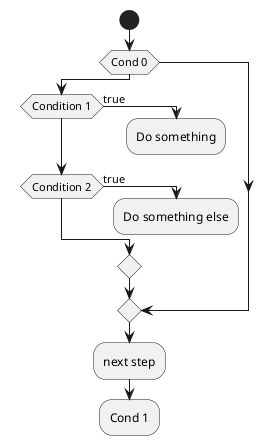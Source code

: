 @startuml
' skinparam ConditionEndStyle hline
!pragma useVerticalIf on
start

if (Cond 0) then
  if (Condition 1) then (true)
    :Do something;
    kill
  elseif (Condition 2) then (true)
    :Do something else;
    kill
  endif
endif
:next step;
:Cond 1;
@enduml